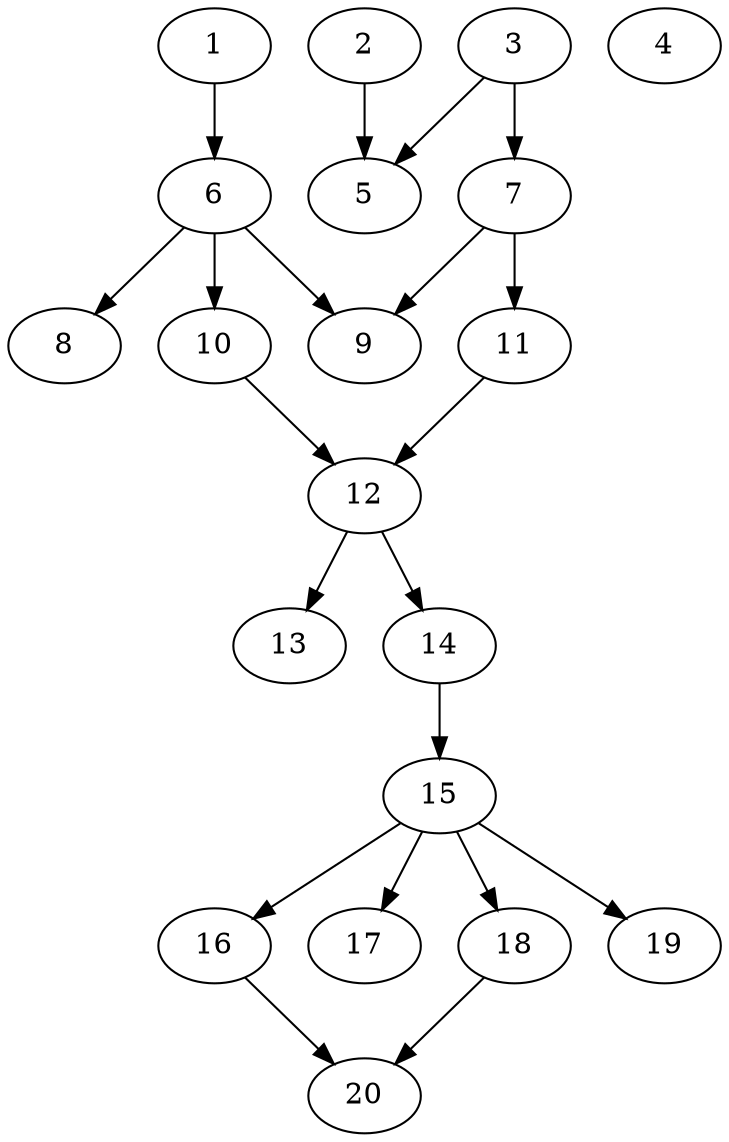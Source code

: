 // DAG automatically generated by daggen at Sat Jul 27 15:35:20 2019
// ./daggen --dot -n 20 --ccr 0.5 --fat 0.4 --regular 0.5 --density 0.5 --mindata 5242880 --maxdata 52428800 
digraph G {
  1 [size="19689472", alpha="0.08", expect_size="9844736"] 
  1 -> 6 [size ="9844736"]
  2 [size="101171200", alpha="0.02", expect_size="50585600"] 
  2 -> 5 [size ="50585600"]
  3 [size="79732736", alpha="0.14", expect_size="39866368"] 
  3 -> 5 [size ="39866368"]
  3 -> 7 [size ="39866368"]
  4 [size="31080448", alpha="0.08", expect_size="15540224"] 
  5 [size="51116032", alpha="0.07", expect_size="25558016"] 
  6 [size="97738752", alpha="0.20", expect_size="48869376"] 
  6 -> 8 [size ="48869376"]
  6 -> 9 [size ="48869376"]
  6 -> 10 [size ="48869376"]
  7 [size="42524672", alpha="0.10", expect_size="21262336"] 
  7 -> 9 [size ="21262336"]
  7 -> 11 [size ="21262336"]
  8 [size="26890240", alpha="0.07", expect_size="13445120"] 
  9 [size="89366528", alpha="0.09", expect_size="44683264"] 
  10 [size="23070720", alpha="0.09", expect_size="11535360"] 
  10 -> 12 [size ="11535360"]
  11 [size="31324160", alpha="0.13", expect_size="15662080"] 
  11 -> 12 [size ="15662080"]
  12 [size="69410816", alpha="0.04", expect_size="34705408"] 
  12 -> 13 [size ="34705408"]
  12 -> 14 [size ="34705408"]
  13 [size="81125376", alpha="0.09", expect_size="40562688"] 
  14 [size="50538496", alpha="0.07", expect_size="25269248"] 
  14 -> 15 [size ="25269248"]
  15 [size="88958976", alpha="0.01", expect_size="44479488"] 
  15 -> 16 [size ="44479488"]
  15 -> 17 [size ="44479488"]
  15 -> 18 [size ="44479488"]
  15 -> 19 [size ="44479488"]
  16 [size="25714688", alpha="0.19", expect_size="12857344"] 
  16 -> 20 [size ="12857344"]
  17 [size="24123392", alpha="0.01", expect_size="12061696"] 
  18 [size="69769216", alpha="0.20", expect_size="34884608"] 
  18 -> 20 [size ="34884608"]
  19 [size="102248448", alpha="0.17", expect_size="51124224"] 
  20 [size="50956288", alpha="0.14", expect_size="25478144"] 
}
